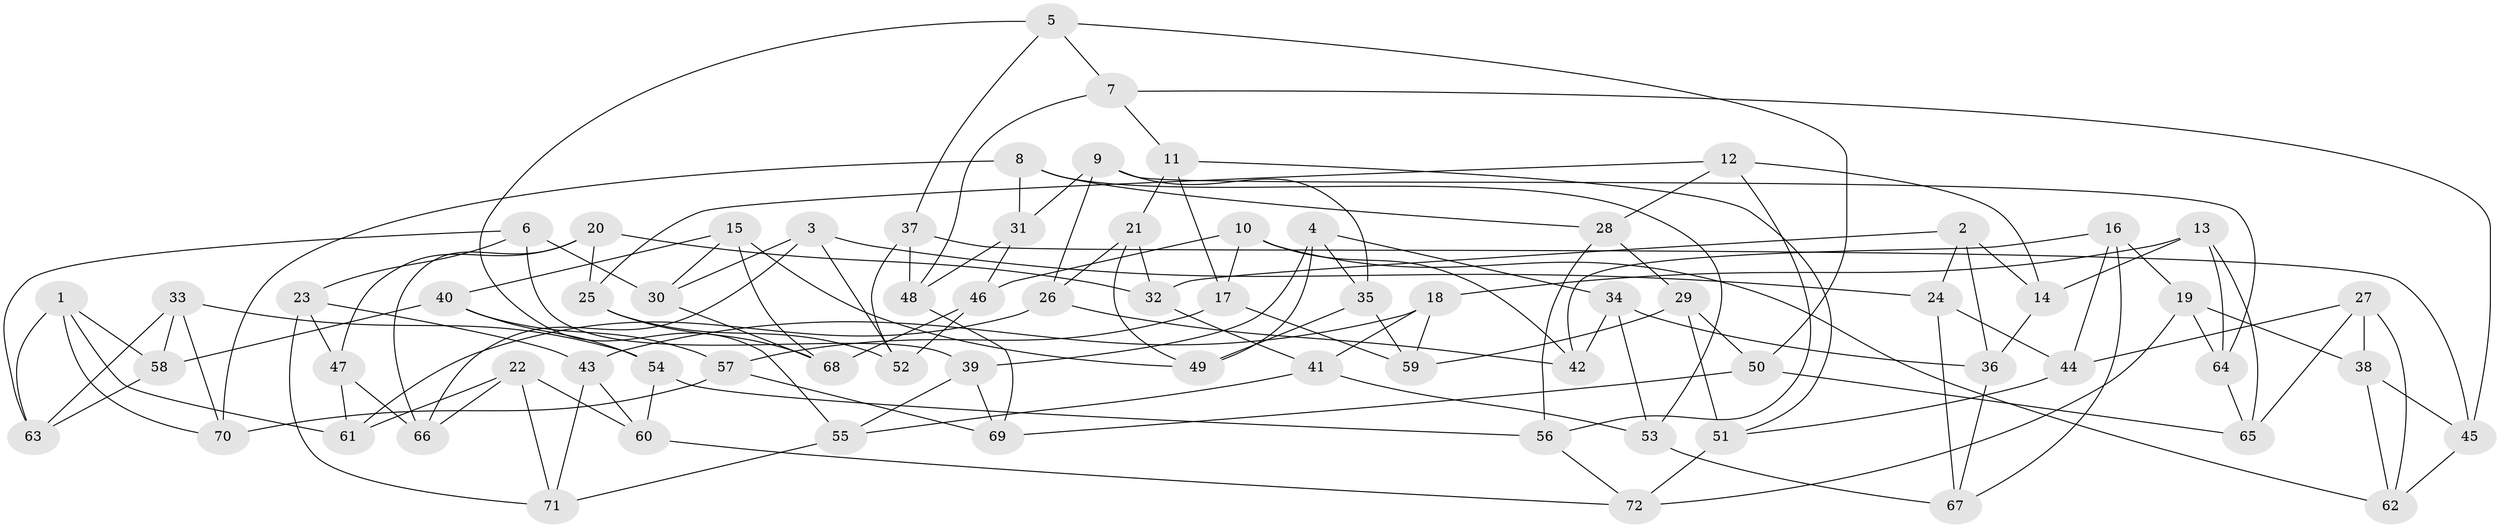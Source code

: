 // Generated by graph-tools (version 1.1) at 2025/38/03/09/25 02:38:09]
// undirected, 72 vertices, 144 edges
graph export_dot {
graph [start="1"]
  node [color=gray90,style=filled];
  1;
  2;
  3;
  4;
  5;
  6;
  7;
  8;
  9;
  10;
  11;
  12;
  13;
  14;
  15;
  16;
  17;
  18;
  19;
  20;
  21;
  22;
  23;
  24;
  25;
  26;
  27;
  28;
  29;
  30;
  31;
  32;
  33;
  34;
  35;
  36;
  37;
  38;
  39;
  40;
  41;
  42;
  43;
  44;
  45;
  46;
  47;
  48;
  49;
  50;
  51;
  52;
  53;
  54;
  55;
  56;
  57;
  58;
  59;
  60;
  61;
  62;
  63;
  64;
  65;
  66;
  67;
  68;
  69;
  70;
  71;
  72;
  1 -- 58;
  1 -- 63;
  1 -- 70;
  1 -- 61;
  2 -- 14;
  2 -- 24;
  2 -- 36;
  2 -- 32;
  3 -- 24;
  3 -- 30;
  3 -- 52;
  3 -- 66;
  4 -- 35;
  4 -- 39;
  4 -- 34;
  4 -- 49;
  5 -- 50;
  5 -- 37;
  5 -- 55;
  5 -- 7;
  6 -- 39;
  6 -- 30;
  6 -- 23;
  6 -- 63;
  7 -- 45;
  7 -- 48;
  7 -- 11;
  8 -- 28;
  8 -- 31;
  8 -- 70;
  8 -- 53;
  9 -- 35;
  9 -- 64;
  9 -- 26;
  9 -- 31;
  10 -- 17;
  10 -- 62;
  10 -- 46;
  10 -- 42;
  11 -- 51;
  11 -- 17;
  11 -- 21;
  12 -- 14;
  12 -- 28;
  12 -- 56;
  12 -- 25;
  13 -- 65;
  13 -- 64;
  13 -- 18;
  13 -- 14;
  14 -- 36;
  15 -- 40;
  15 -- 30;
  15 -- 49;
  15 -- 68;
  16 -- 19;
  16 -- 44;
  16 -- 42;
  16 -- 67;
  17 -- 59;
  17 -- 57;
  18 -- 43;
  18 -- 41;
  18 -- 59;
  19 -- 72;
  19 -- 64;
  19 -- 38;
  20 -- 47;
  20 -- 25;
  20 -- 32;
  20 -- 66;
  21 -- 49;
  21 -- 26;
  21 -- 32;
  22 -- 66;
  22 -- 61;
  22 -- 71;
  22 -- 60;
  23 -- 43;
  23 -- 71;
  23 -- 47;
  24 -- 44;
  24 -- 67;
  25 -- 68;
  25 -- 52;
  26 -- 42;
  26 -- 61;
  27 -- 65;
  27 -- 44;
  27 -- 62;
  27 -- 38;
  28 -- 29;
  28 -- 56;
  29 -- 50;
  29 -- 51;
  29 -- 59;
  30 -- 68;
  31 -- 48;
  31 -- 46;
  32 -- 41;
  33 -- 70;
  33 -- 58;
  33 -- 63;
  33 -- 54;
  34 -- 42;
  34 -- 36;
  34 -- 53;
  35 -- 59;
  35 -- 49;
  36 -- 67;
  37 -- 48;
  37 -- 45;
  37 -- 52;
  38 -- 45;
  38 -- 62;
  39 -- 69;
  39 -- 55;
  40 -- 54;
  40 -- 57;
  40 -- 58;
  41 -- 53;
  41 -- 55;
  43 -- 71;
  43 -- 60;
  44 -- 51;
  45 -- 62;
  46 -- 68;
  46 -- 52;
  47 -- 61;
  47 -- 66;
  48 -- 69;
  50 -- 69;
  50 -- 65;
  51 -- 72;
  53 -- 67;
  54 -- 60;
  54 -- 56;
  55 -- 71;
  56 -- 72;
  57 -- 69;
  57 -- 70;
  58 -- 63;
  60 -- 72;
  64 -- 65;
}
